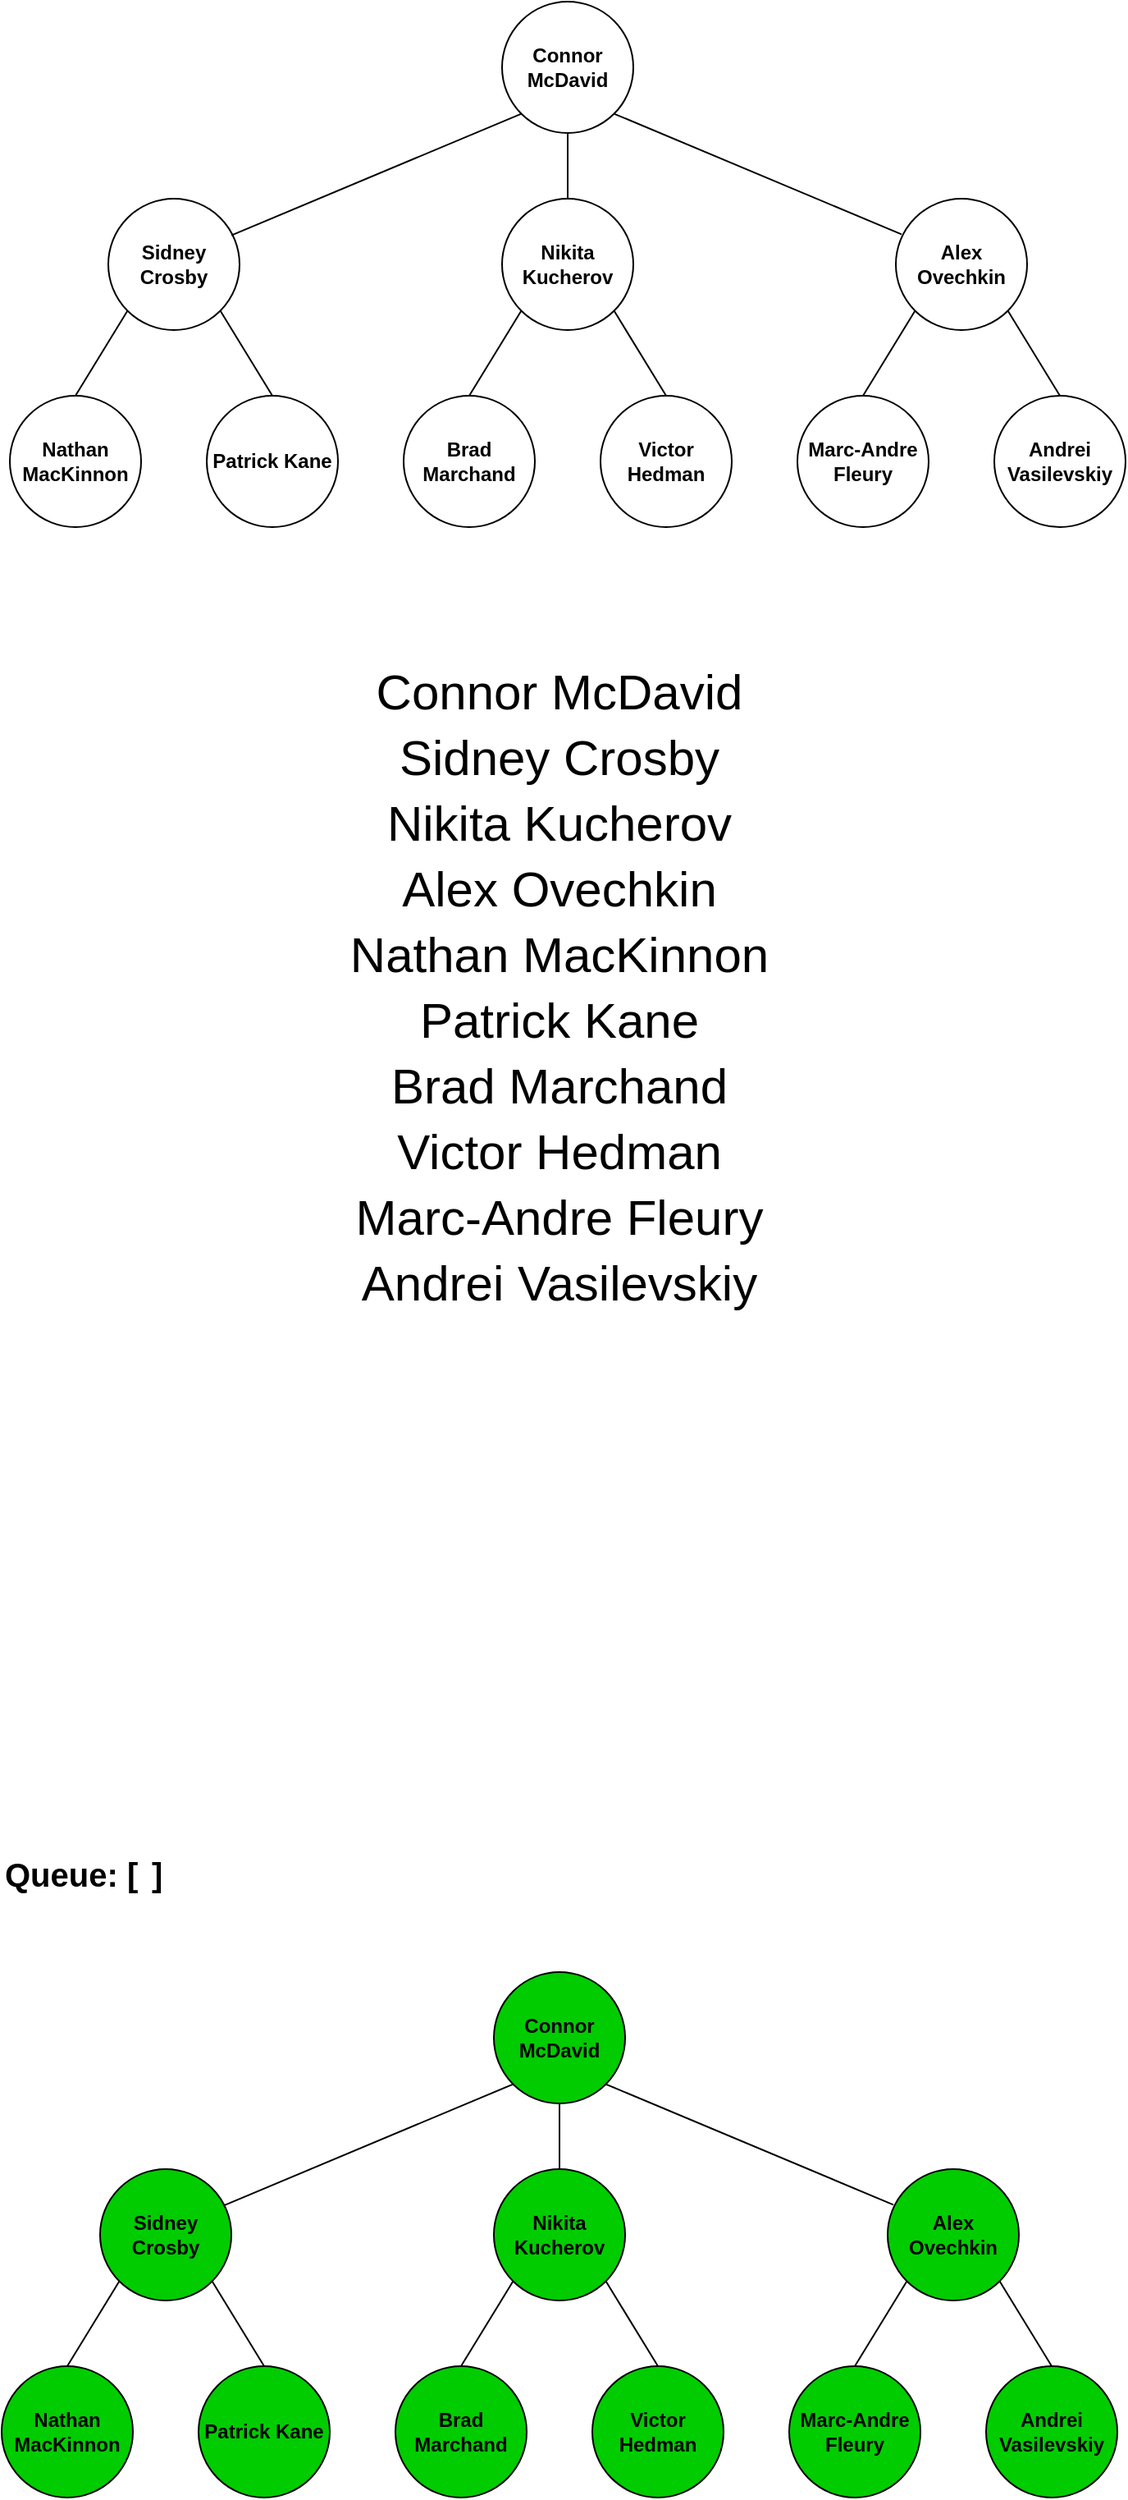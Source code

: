 <mxfile version="13.1.1" type="device"><diagram id="NxBz08Jb08ZDNTfrNLSL" name="Page-1"><mxGraphModel dx="1422" dy="745" grid="1" gridSize="10" guides="1" tooltips="1" connect="1" arrows="1" fold="1" page="1" pageScale="1" pageWidth="850" pageHeight="1100" math="0" shadow="0"><root><mxCell id="0"/><mxCell id="1" parent="0"/><mxCell id="5uy04lmZR6s38r0o4Bse-1" value="Connor McDavid" style="ellipse;whiteSpace=wrap;html=1;aspect=fixed;fontStyle=1" vertex="1" parent="1"><mxGeometry x="385" y="40" width="80" height="80" as="geometry"/></mxCell><mxCell id="5uy04lmZR6s38r0o4Bse-2" value="Sidney Crosby" style="ellipse;whiteSpace=wrap;html=1;aspect=fixed;fontStyle=1" vertex="1" parent="1"><mxGeometry x="145" y="160" width="80" height="80" as="geometry"/></mxCell><mxCell id="5uy04lmZR6s38r0o4Bse-4" value="Alex Ovechkin" style="ellipse;whiteSpace=wrap;html=1;aspect=fixed;fontStyle=1" vertex="1" parent="1"><mxGeometry x="625" y="160" width="80" height="80" as="geometry"/></mxCell><mxCell id="5uy04lmZR6s38r0o4Bse-5" value="Nathan MacKinnon" style="ellipse;whiteSpace=wrap;html=1;aspect=fixed;fontStyle=1" vertex="1" parent="1"><mxGeometry x="85" y="280" width="80" height="80" as="geometry"/></mxCell><mxCell id="5uy04lmZR6s38r0o4Bse-6" value="Patrick Kane" style="ellipse;whiteSpace=wrap;html=1;aspect=fixed;fontStyle=1" vertex="1" parent="1"><mxGeometry x="205" y="280" width="80" height="80" as="geometry"/></mxCell><mxCell id="5uy04lmZR6s38r0o4Bse-7" value="Nikita Kucherov" style="ellipse;whiteSpace=wrap;html=1;aspect=fixed;fontStyle=1" vertex="1" parent="1"><mxGeometry x="385" y="160" width="80" height="80" as="geometry"/></mxCell><mxCell id="5uy04lmZR6s38r0o4Bse-8" value="Brad Marchand" style="ellipse;whiteSpace=wrap;html=1;aspect=fixed;fontStyle=1" vertex="1" parent="1"><mxGeometry x="325" y="280" width="80" height="80" as="geometry"/></mxCell><mxCell id="5uy04lmZR6s38r0o4Bse-9" value="Victor Hedman" style="ellipse;whiteSpace=wrap;html=1;aspect=fixed;fontStyle=1" vertex="1" parent="1"><mxGeometry x="445" y="280" width="80" height="80" as="geometry"/></mxCell><mxCell id="5uy04lmZR6s38r0o4Bse-10" value="Marc-Andre Fleury" style="ellipse;whiteSpace=wrap;html=1;aspect=fixed;fontStyle=1" vertex="1" parent="1"><mxGeometry x="565" y="280" width="80" height="80" as="geometry"/></mxCell><mxCell id="5uy04lmZR6s38r0o4Bse-11" value="Andrei Vasilevskiy" style="ellipse;whiteSpace=wrap;html=1;aspect=fixed;fontStyle=1" vertex="1" parent="1"><mxGeometry x="685" y="280" width="80" height="80" as="geometry"/></mxCell><mxCell id="5uy04lmZR6s38r0o4Bse-12" value="" style="endArrow=none;html=1;fontSize=20;entryX=0;entryY=1;entryDx=0;entryDy=0;exitX=0.938;exitY=0.279;exitDx=0;exitDy=0;exitPerimeter=0;fontStyle=1" edge="1" parent="1" source="5uy04lmZR6s38r0o4Bse-2" target="5uy04lmZR6s38r0o4Bse-1"><mxGeometry width="50" height="50" relative="1" as="geometry"><mxPoint x="255" y="105" as="sourcePoint"/><mxPoint x="305" y="55" as="targetPoint"/></mxGeometry></mxCell><mxCell id="5uy04lmZR6s38r0o4Bse-13" value="" style="endArrow=none;html=1;fontSize=20;entryX=1;entryY=1;entryDx=0;entryDy=0;exitX=0.043;exitY=0.271;exitDx=0;exitDy=0;exitPerimeter=0;" edge="1" parent="1" source="5uy04lmZR6s38r0o4Bse-4" target="5uy04lmZR6s38r0o4Bse-1"><mxGeometry width="50" height="50" relative="1" as="geometry"><mxPoint x="375" y="214.04" as="sourcePoint"/><mxPoint x="551.676" y="140.004" as="targetPoint"/></mxGeometry></mxCell><mxCell id="5uy04lmZR6s38r0o4Bse-14" value="" style="endArrow=none;html=1;fontSize=20;entryX=0.5;entryY=1;entryDx=0;entryDy=0;exitX=0.5;exitY=0;exitDx=0;exitDy=0;" edge="1" parent="1" source="5uy04lmZR6s38r0o4Bse-7" target="5uy04lmZR6s38r0o4Bse-1"><mxGeometry width="50" height="50" relative="1" as="geometry"><mxPoint x="355" y="190" as="sourcePoint"/><mxPoint x="405" y="140" as="targetPoint"/></mxGeometry></mxCell><mxCell id="5uy04lmZR6s38r0o4Bse-15" value="" style="endArrow=none;html=1;fontSize=20;entryX=0;entryY=1;entryDx=0;entryDy=0;exitX=0.5;exitY=0;exitDx=0;exitDy=0;" edge="1" parent="1" source="5uy04lmZR6s38r0o4Bse-5" target="5uy04lmZR6s38r0o4Bse-2"><mxGeometry width="50" height="50" relative="1" as="geometry"><mxPoint x="-55.0" y="294.04" as="sourcePoint"/><mxPoint x="121.676" y="220.004" as="targetPoint"/></mxGeometry></mxCell><mxCell id="5uy04lmZR6s38r0o4Bse-16" value="" style="endArrow=none;html=1;fontSize=20;entryX=1;entryY=1;entryDx=0;entryDy=0;exitX=0.5;exitY=0;exitDx=0;exitDy=0;" edge="1" parent="1" source="5uy04lmZR6s38r0o4Bse-6" target="5uy04lmZR6s38r0o4Bse-2"><mxGeometry width="50" height="50" relative="1" as="geometry"><mxPoint x="135" y="290.0" as="sourcePoint"/><mxPoint x="166.42" y="237.985" as="targetPoint"/></mxGeometry></mxCell><mxCell id="5uy04lmZR6s38r0o4Bse-17" value="" style="endArrow=none;html=1;fontSize=20;entryX=0;entryY=1;entryDx=0;entryDy=0;exitX=0.5;exitY=0;exitDx=0;exitDy=0;" edge="1" parent="1" source="5uy04lmZR6s38r0o4Bse-8" target="5uy04lmZR6s38r0o4Bse-7"><mxGeometry width="50" height="50" relative="1" as="geometry"><mxPoint x="325" y="272.02" as="sourcePoint"/><mxPoint x="356.42" y="220.005" as="targetPoint"/></mxGeometry></mxCell><mxCell id="5uy04lmZR6s38r0o4Bse-18" value="" style="endArrow=none;html=1;fontSize=20;entryX=0;entryY=1;entryDx=0;entryDy=0;exitX=0.5;exitY=0;exitDx=0;exitDy=0;" edge="1" parent="1" source="5uy04lmZR6s38r0o4Bse-10" target="5uy04lmZR6s38r0o4Bse-4"><mxGeometry width="50" height="50" relative="1" as="geometry"><mxPoint x="565" y="280.0" as="sourcePoint"/><mxPoint x="596.42" y="227.985" as="targetPoint"/></mxGeometry></mxCell><mxCell id="5uy04lmZR6s38r0o4Bse-19" value="" style="endArrow=none;html=1;fontSize=20;entryX=1;entryY=1;entryDx=0;entryDy=0;exitX=0.5;exitY=0;exitDx=0;exitDy=0;" edge="1" parent="1" source="5uy04lmZR6s38r0o4Bse-9" target="5uy04lmZR6s38r0o4Bse-7"><mxGeometry width="50" height="50" relative="1" as="geometry"><mxPoint x="536.42" y="280.0" as="sourcePoint"/><mxPoint x="505.0" y="227.985" as="targetPoint"/></mxGeometry></mxCell><mxCell id="5uy04lmZR6s38r0o4Bse-20" value="" style="endArrow=none;html=1;fontSize=20;entryX=1;entryY=1;entryDx=0;entryDy=0;exitX=0.5;exitY=0;exitDx=0;exitDy=0;" edge="1" parent="1" source="5uy04lmZR6s38r0o4Bse-11" target="5uy04lmZR6s38r0o4Bse-4"><mxGeometry width="50" height="50" relative="1" as="geometry"><mxPoint x="765" y="280.0" as="sourcePoint"/><mxPoint x="733.58" y="227.985" as="targetPoint"/></mxGeometry></mxCell><mxCell id="5uy04lmZR6s38r0o4Bse-21" value="&lt;span style=&quot;font-size: 30px&quot;&gt;Connor McDavid&lt;/span&gt;" style="text;html=1;strokeColor=none;fillColor=none;align=center;verticalAlign=middle;whiteSpace=wrap;rounded=0;" vertex="1" parent="1"><mxGeometry x="240" y="440" width="360" height="40" as="geometry"/></mxCell><mxCell id="5uy04lmZR6s38r0o4Bse-23" value="&lt;span style=&quot;font-size: 30px&quot;&gt;Andrei Vasilevskiy&lt;/span&gt;&lt;span style=&quot;color: rgba(0 , 0 , 0 , 0) ; font-family: monospace ; font-size: 0px&quot;&gt;%3CmxGraphModel%3E%3Croot%3E%3CmxCell%20id%3D%220%22%2F%3E%3CmxCell%20id%3D%221%22%20parent%3D%220%22%2F%3E%3CmxCell%20id%3D%222%22%20value%3D%22%26lt%3Bspan%20style%3D%26quot%3Bfont-size%3A%2030px%26quot%3B%26gt%3BConnor%20McDavid%26lt%3B%2Fspan%26gt%3B%22%20style%3D%22text%3Bhtml%3D1%3BstrokeColor%3Dnone%3BfillColor%3Dnone%3Balign%3Dcenter%3BverticalAlign%3Dmiddle%3BwhiteSpace%3Dwrap%3Brounded%3D0%3B%22%20vertex%3D%221%22%20parent%3D%221%22%3E%3CmxGeometry%20x%3D%22200%22%20y%3D%22440%22%20width%3D%22360%22%20height%3D%2240%22%20as%3D%22geometry%22%2F%3E%3C%2FmxCell%3E%3C%2Froot%3E%3C%2FmxGraphModel%3E&lt;/span&gt;" style="text;html=1;strokeColor=none;fillColor=none;align=center;verticalAlign=middle;whiteSpace=wrap;rounded=0;" vertex="1" parent="1"><mxGeometry x="240" y="800" width="360" height="40" as="geometry"/></mxCell><mxCell id="5uy04lmZR6s38r0o4Bse-25" value="&lt;span style=&quot;font-size: 30px&quot;&gt;Marc-Andre Fleury&lt;/span&gt;" style="text;html=1;strokeColor=none;fillColor=none;align=center;verticalAlign=middle;whiteSpace=wrap;rounded=0;" vertex="1" parent="1"><mxGeometry x="240" y="760" width="360" height="40" as="geometry"/></mxCell><mxCell id="5uy04lmZR6s38r0o4Bse-26" value="&lt;span style=&quot;font-size: 30px&quot;&gt;Sidney Crosby&lt;/span&gt;" style="text;html=1;strokeColor=none;fillColor=none;align=center;verticalAlign=middle;whiteSpace=wrap;rounded=0;" vertex="1" parent="1"><mxGeometry x="240" y="480" width="360" height="40" as="geometry"/></mxCell><mxCell id="5uy04lmZR6s38r0o4Bse-27" value="&lt;span style=&quot;font-size: 30px&quot;&gt;Nikita Kucherov&lt;/span&gt;" style="text;html=1;strokeColor=none;fillColor=none;align=center;verticalAlign=middle;whiteSpace=wrap;rounded=0;" vertex="1" parent="1"><mxGeometry x="240" y="520" width="360" height="40" as="geometry"/></mxCell><mxCell id="5uy04lmZR6s38r0o4Bse-28" value="&lt;span style=&quot;font-size: 30px&quot;&gt;Alex Ovechkin&lt;/span&gt;" style="text;html=1;strokeColor=none;fillColor=none;align=center;verticalAlign=middle;whiteSpace=wrap;rounded=0;" vertex="1" parent="1"><mxGeometry x="240" y="560" width="360" height="40" as="geometry"/></mxCell><mxCell id="5uy04lmZR6s38r0o4Bse-29" value="&lt;span style=&quot;font-size: 30px&quot;&gt;Nathan MacKinnon&lt;/span&gt;" style="text;html=1;strokeColor=none;fillColor=none;align=center;verticalAlign=middle;whiteSpace=wrap;rounded=0;" vertex="1" parent="1"><mxGeometry x="240" y="600" width="360" height="40" as="geometry"/></mxCell><mxCell id="5uy04lmZR6s38r0o4Bse-30" value="&lt;span style=&quot;font-size: 30px&quot;&gt;Patrick Kane&lt;/span&gt;" style="text;html=1;strokeColor=none;fillColor=none;align=center;verticalAlign=middle;whiteSpace=wrap;rounded=0;" vertex="1" parent="1"><mxGeometry x="240" y="640" width="360" height="40" as="geometry"/></mxCell><mxCell id="5uy04lmZR6s38r0o4Bse-31" value="&lt;span style=&quot;font-size: 30px&quot;&gt;Brad Marchand&lt;/span&gt;" style="text;html=1;strokeColor=none;fillColor=none;align=center;verticalAlign=middle;whiteSpace=wrap;rounded=0;" vertex="1" parent="1"><mxGeometry x="240" y="680" width="360" height="40" as="geometry"/></mxCell><mxCell id="5uy04lmZR6s38r0o4Bse-32" value="&lt;span style=&quot;font-size: 30px&quot;&gt;Victor Hedman&lt;/span&gt;" style="text;html=1;strokeColor=none;fillColor=none;align=center;verticalAlign=middle;whiteSpace=wrap;rounded=0;" vertex="1" parent="1"><mxGeometry x="240" y="720" width="360" height="40" as="geometry"/></mxCell><mxCell id="5uy04lmZR6s38r0o4Bse-35" value="Connor McDavid" style="ellipse;whiteSpace=wrap;html=1;aspect=fixed;fontStyle=1;fillColor=#00CC00;" vertex="1" parent="1"><mxGeometry x="380" y="1240" width="80" height="80" as="geometry"/></mxCell><mxCell id="5uy04lmZR6s38r0o4Bse-36" value="Sidney Crosby" style="ellipse;whiteSpace=wrap;html=1;aspect=fixed;fontStyle=1;fillColor=#00CC00;" vertex="1" parent="1"><mxGeometry x="140" y="1360" width="80" height="80" as="geometry"/></mxCell><mxCell id="5uy04lmZR6s38r0o4Bse-37" value="Alex Ovechkin" style="ellipse;whiteSpace=wrap;html=1;aspect=fixed;fontStyle=1;fillColor=#00CC00;" vertex="1" parent="1"><mxGeometry x="620" y="1360" width="80" height="80" as="geometry"/></mxCell><mxCell id="5uy04lmZR6s38r0o4Bse-38" value="Nathan MacKinnon" style="ellipse;whiteSpace=wrap;html=1;aspect=fixed;fontStyle=1;fillColor=#00CC00;" vertex="1" parent="1"><mxGeometry x="80" y="1480" width="80" height="80" as="geometry"/></mxCell><mxCell id="5uy04lmZR6s38r0o4Bse-39" value="Patrick Kane" style="ellipse;whiteSpace=wrap;html=1;aspect=fixed;fontStyle=1;fillColor=#00CC00;" vertex="1" parent="1"><mxGeometry x="200" y="1480" width="80" height="80" as="geometry"/></mxCell><mxCell id="5uy04lmZR6s38r0o4Bse-40" value="Nikita Kucherov" style="ellipse;whiteSpace=wrap;html=1;aspect=fixed;fontStyle=1;fillColor=#00CC00;" vertex="1" parent="1"><mxGeometry x="380" y="1360" width="80" height="80" as="geometry"/></mxCell><mxCell id="5uy04lmZR6s38r0o4Bse-41" value="Brad Marchand" style="ellipse;whiteSpace=wrap;html=1;aspect=fixed;fontStyle=1;fillColor=#00CC00;" vertex="1" parent="1"><mxGeometry x="320" y="1480" width="80" height="80" as="geometry"/></mxCell><mxCell id="5uy04lmZR6s38r0o4Bse-42" value="Victor Hedman" style="ellipse;whiteSpace=wrap;html=1;aspect=fixed;fontStyle=1;fillColor=#00CC00;" vertex="1" parent="1"><mxGeometry x="440" y="1480" width="80" height="80" as="geometry"/></mxCell><mxCell id="5uy04lmZR6s38r0o4Bse-43" value="Marc-Andre Fleury" style="ellipse;whiteSpace=wrap;html=1;aspect=fixed;fontStyle=1;fillColor=#00CC00;" vertex="1" parent="1"><mxGeometry x="560" y="1480" width="80" height="80" as="geometry"/></mxCell><mxCell id="5uy04lmZR6s38r0o4Bse-44" value="Andrei Vasilevskiy" style="ellipse;whiteSpace=wrap;html=1;aspect=fixed;fontStyle=1;fillColor=#00CC00;" vertex="1" parent="1"><mxGeometry x="680" y="1480" width="80" height="80" as="geometry"/></mxCell><mxCell id="5uy04lmZR6s38r0o4Bse-45" value="" style="endArrow=none;html=1;fontSize=20;entryX=0;entryY=1;entryDx=0;entryDy=0;exitX=0.938;exitY=0.279;exitDx=0;exitDy=0;exitPerimeter=0;fontStyle=1" edge="1" parent="1" source="5uy04lmZR6s38r0o4Bse-36" target="5uy04lmZR6s38r0o4Bse-35"><mxGeometry width="50" height="50" relative="1" as="geometry"><mxPoint x="250" y="1305" as="sourcePoint"/><mxPoint x="300" y="1255" as="targetPoint"/></mxGeometry></mxCell><mxCell id="5uy04lmZR6s38r0o4Bse-46" value="" style="endArrow=none;html=1;fontSize=20;entryX=1;entryY=1;entryDx=0;entryDy=0;exitX=0.043;exitY=0.271;exitDx=0;exitDy=0;exitPerimeter=0;" edge="1" parent="1" source="5uy04lmZR6s38r0o4Bse-37" target="5uy04lmZR6s38r0o4Bse-35"><mxGeometry width="50" height="50" relative="1" as="geometry"><mxPoint x="370" y="1414.04" as="sourcePoint"/><mxPoint x="546.676" y="1340.004" as="targetPoint"/></mxGeometry></mxCell><mxCell id="5uy04lmZR6s38r0o4Bse-47" value="" style="endArrow=none;html=1;fontSize=20;entryX=0.5;entryY=1;entryDx=0;entryDy=0;exitX=0.5;exitY=0;exitDx=0;exitDy=0;" edge="1" parent="1" source="5uy04lmZR6s38r0o4Bse-40" target="5uy04lmZR6s38r0o4Bse-35"><mxGeometry width="50" height="50" relative="1" as="geometry"><mxPoint x="350" y="1390" as="sourcePoint"/><mxPoint x="400" y="1340" as="targetPoint"/></mxGeometry></mxCell><mxCell id="5uy04lmZR6s38r0o4Bse-48" value="" style="endArrow=none;html=1;fontSize=20;entryX=0;entryY=1;entryDx=0;entryDy=0;exitX=0.5;exitY=0;exitDx=0;exitDy=0;" edge="1" parent="1" source="5uy04lmZR6s38r0o4Bse-38" target="5uy04lmZR6s38r0o4Bse-36"><mxGeometry width="50" height="50" relative="1" as="geometry"><mxPoint x="-60.0" y="1494.04" as="sourcePoint"/><mxPoint x="116.676" y="1420.004" as="targetPoint"/></mxGeometry></mxCell><mxCell id="5uy04lmZR6s38r0o4Bse-49" value="" style="endArrow=none;html=1;fontSize=20;entryX=1;entryY=1;entryDx=0;entryDy=0;exitX=0.5;exitY=0;exitDx=0;exitDy=0;" edge="1" parent="1" source="5uy04lmZR6s38r0o4Bse-39" target="5uy04lmZR6s38r0o4Bse-36"><mxGeometry width="50" height="50" relative="1" as="geometry"><mxPoint x="130" y="1490" as="sourcePoint"/><mxPoint x="161.42" y="1437.985" as="targetPoint"/></mxGeometry></mxCell><mxCell id="5uy04lmZR6s38r0o4Bse-50" value="" style="endArrow=none;html=1;fontSize=20;entryX=0;entryY=1;entryDx=0;entryDy=0;exitX=0.5;exitY=0;exitDx=0;exitDy=0;" edge="1" parent="1" source="5uy04lmZR6s38r0o4Bse-41" target="5uy04lmZR6s38r0o4Bse-40"><mxGeometry width="50" height="50" relative="1" as="geometry"><mxPoint x="320" y="1472.02" as="sourcePoint"/><mxPoint x="351.42" y="1420.005" as="targetPoint"/></mxGeometry></mxCell><mxCell id="5uy04lmZR6s38r0o4Bse-51" value="" style="endArrow=none;html=1;fontSize=20;entryX=0;entryY=1;entryDx=0;entryDy=0;exitX=0.5;exitY=0;exitDx=0;exitDy=0;" edge="1" parent="1" source="5uy04lmZR6s38r0o4Bse-43" target="5uy04lmZR6s38r0o4Bse-37"><mxGeometry width="50" height="50" relative="1" as="geometry"><mxPoint x="560" y="1480" as="sourcePoint"/><mxPoint x="591.42" y="1427.985" as="targetPoint"/></mxGeometry></mxCell><mxCell id="5uy04lmZR6s38r0o4Bse-52" value="" style="endArrow=none;html=1;fontSize=20;entryX=1;entryY=1;entryDx=0;entryDy=0;exitX=0.5;exitY=0;exitDx=0;exitDy=0;" edge="1" parent="1" source="5uy04lmZR6s38r0o4Bse-42" target="5uy04lmZR6s38r0o4Bse-40"><mxGeometry width="50" height="50" relative="1" as="geometry"><mxPoint x="531.42" y="1480" as="sourcePoint"/><mxPoint x="500.0" y="1427.985" as="targetPoint"/></mxGeometry></mxCell><mxCell id="5uy04lmZR6s38r0o4Bse-53" value="" style="endArrow=none;html=1;fontSize=20;entryX=1;entryY=1;entryDx=0;entryDy=0;exitX=0.5;exitY=0;exitDx=0;exitDy=0;" edge="1" parent="1" source="5uy04lmZR6s38r0o4Bse-44" target="5uy04lmZR6s38r0o4Bse-37"><mxGeometry width="50" height="50" relative="1" as="geometry"><mxPoint x="760" y="1480" as="sourcePoint"/><mxPoint x="728.58" y="1427.985" as="targetPoint"/></mxGeometry></mxCell><mxCell id="5uy04lmZR6s38r0o4Bse-54" value="&lt;div&gt;&lt;b&gt;&lt;font style=&quot;font-size: 20px&quot;&gt;Queue:&lt;/font&gt;&lt;span style=&quot;font-size: 20px&quot;&gt; [&lt;/span&gt;&lt;font style=&quot;font-size: 15px&quot;&gt;&amp;nbsp;&amp;nbsp;&lt;/font&gt;&lt;font style=&quot;font-size: 20px&quot;&gt;]&lt;/font&gt;&lt;/b&gt;&lt;/div&gt;" style="text;html=1;strokeColor=none;fillColor=none;align=left;verticalAlign=middle;whiteSpace=wrap;rounded=0;" vertex="1" parent="1"><mxGeometry x="80" y="1160" width="680" height="40" as="geometry"/></mxCell></root></mxGraphModel></diagram></mxfile>